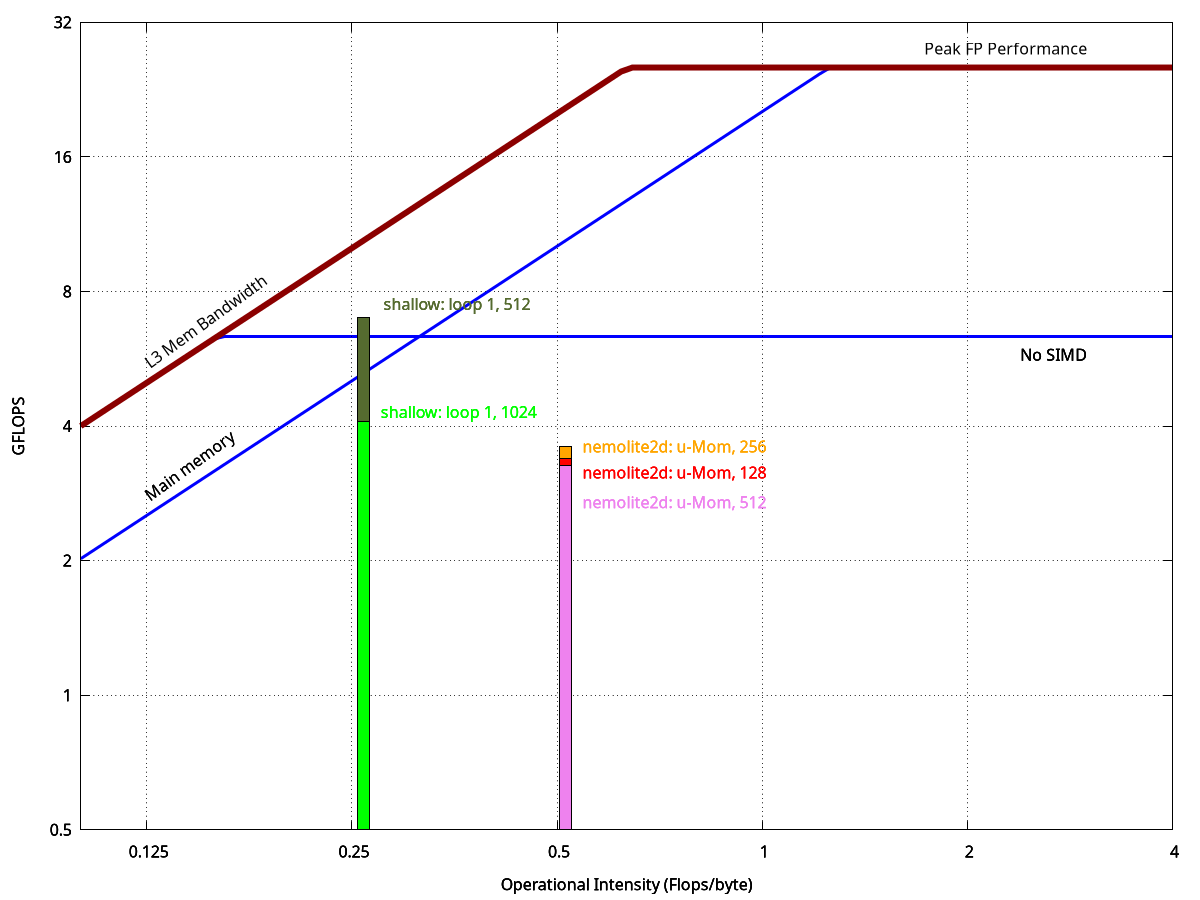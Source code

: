 # initial config
set term postscript eps enhanced color
set output 'roofline_archer.eps'
#set term pngcairo
#set output 'roofline.png'

set nokey
set grid layerdefault   linetype 0 linewidth 1.000,  linetype 0 linewidth 1.000

set xlabel "Operational Intensity (Flops/byte)"
set ylabel "GFLOPS"

# sets log base 2 scale for both axes
set logscale x 2
set logscale y 2

# label offsets
L_MEM_X=0.125
L_MEM_ANG=36

# range of each axis
MAX_X=4
MIN_Y=0.5
MAX_Y=32
set xrange [0.1:MAX_X]
set yrange [MIN_Y:MAX_Y]

# Kernel constants
# First loop nest of shallow has AI = 0.3 FLOP/byte
# Counting bytes from cache lines (i.e. 64 bytes per reference instead
# of just 8 bytes for a d.p. word) it is:
SHALLOW_LOOP1_AI = 0.26
# u-momentum kernel of nemolite2d has AI = 0.44 FLOP/byte
# Counting bytes from cache lines it is:
#NEMOLITE_MOM_AI = 0.38
# Using measured FLOP count it is:
NEMOLITE_MOM_AI = 0.514

# CPU CONSTANTS
# For single core of Xeon E5-2697 v2 (Archer), as measured with 
# the Intel MKL version of linpack. This is therefore using
# 256-bit AVX instructions (SIMD)
PEAK_GFLOPS=25.41
NUM_CORES=1

#ceilings
C_ALL_CORES		= 1
C_MUL_ADD_BAL	= NUM_CORES
# For Ivy Bridge, AVX registers are 256-bit and therefore can
# hold 4*64-bit double-precision reals. We therefore assume
# that peak, non-SIMD performance is 1/4 that of the performance
# obtained by Linpack
C_SIMD			= 4.0
C_ILP_ONLY		= 2 * C_SIMD

# MEM CONSTANTS
# For single core of Xeon E5-2697 v2 (Archer) as measured with 
# the 'DAXPY' result of STREAM2 with 200 repetitions
PEAK_MEM_BW=20.2
# L3 cache:
PEAK_L3_BW=40.0
PEAK_L2_BW=59.0
PEAK_L1_BW=132.0

NUM_CHANNELS=2
# first ceiling, without multiple memory channels
C_NO_MULTI_CHANNEL	= NUM_CHANNELS

# FUNCTIONS
mem_roof(x,peak)= x * peak
cpu_roof	= PEAK_GFLOPS
min(x, y)	= (x < y) ? x : y
max(x, y)       = (x > y) ? x : y

PEAK_BW = max(PEAK_MEM_BW,PEAK_L3_BW)

cpu_ceiling(x, y)	= min(mem_roof(x,PEAK_BW), y)
mem_ceiling(x)		= min(x, PEAK_GFLOPS)
roofline(x, y)		= cpu_ceiling(x, y)


# LINE STYLES
LINE_ROOF=1
LINE_CEIL=2
LINE_LOOP1_512=3
LINE_LOOP1_1024=4
LINE_MOM_512=5
LINE_MOM_256=6
LINE_MOM_128=7

# Width of the bars
BAR_WIDTH = 0.02

set style line LINE_ROOF	lt 1 lw 6 lc rgb "#8B0000"
set style line LINE_CEIL	lt 1 lw 3 lc rgb "blue"

LOOP1_512_COL = "dark-olivegreen"
LOOP1_1024_COL = "green"
MOM_512_COL = "violet"
MOM_256_COL = "orange"
MOM_128_COL = "red"

set style line LINE_LOOP1_512     lt 1 lc rgb LOOP1_512_COL
set style line LINE_LOOP1_1024    lt 1 lc rgb LOOP1_1024_COL
set style line LINE_MOM_512       lt 1 lc rgb MOM_512_COL
set style line LINE_MOM_256       lt 1 lc rgb MOM_256_COL
set style line LINE_MOM_128       lt 1 lc rgb MOM_128_COL

# PLOTS
set multiplot

# Bars for measured individual kernel performance

# From Shallow with the Cray compiler (as that's the best)
# Loop1 of shallow with 512^2 achieves 7.0 GFLOPS
set label 12 "shallow: loop 1, 512" at (SHALLOW_LOOP1_AI*1.07),7.5 front textcolor ls LINE_LOOP1_512
set object 1 rect from (1.0-BAR_WIDTH)*SHALLOW_LOOP1_AI,MIN_Y to (1.0+BAR_WIDTH)*SHALLOW_LOOP1_AI,7.0 back fc rgb LOOP1_512_COL fs solid

set label 13 "shallow: loop 1, 1024" at (SHALLOW_LOOP1_AI*1.06), 4.3 front textcolor ls LINE_LOOP1_1024
# Loop1 of shallow with 1024^2 achieves 4.1 GFLOPS
set object 2 rect from  (1.0-BAR_WIDTH)*SHALLOW_LOOP1_AI,MIN_Y to (1.0+BAR_WIDTH)*SHALLOW_LOOP1_AI,4.1 back fc rgb LOOP1_1024_COL fs solid

# From Nemolite2D with Intel compiler (as that's the fastest)

# 256 domain should fit within L3 cache
set label 14 "nemolite2d: u-Mom, 256" at (NEMOLITE_MOM_AI*1.06),3.6 front textcolor ls LINE_MOM_256
set object 3 rect from (1.0-BAR_WIDTH)*NEMOLITE_MOM_AI,MIN_Y to (1.0+BAR_WIDTH)*NEMOLITE_MOM_AI,3.6 back fc rgb MOM_256_COL fs solid

# 128 domain - not as fast as you'd expect
set label 15 "nemolite2d: u-Mom, 128" at (NEMOLITE_MOM_AI*1.06),3.15 front textcolor ls LINE_MOM_128
set object 4 rect from  (1.0-BAR_WIDTH)*NEMOLITE_MOM_AI,MIN_Y to (1.0+BAR_WIDTH)*NEMOLITE_MOM_AI,3.39 back fc rgb MOM_128_COL fs solid

# 512 domain ~spills from L3 cache to main memory
set label 11 "nemolite2d: u-Mom, 512" at (NEMOLITE_MOM_AI*1.06),2.7 front textcolor ls LINE_MOM_512
set object 5 rect from (1.0-BAR_WIDTH)*NEMOLITE_MOM_AI,MIN_Y to (1.0+BAR_WIDTH)*NEMOLITE_MOM_AI,3.26 back fc rgb MOM_512_COL fs solid

# CPU CEILINGS
# All cores (same as roofline)
#set label 3 "All cores used" at (MAX_X-1),(cpu_roof/1.1) right
#plot cpu_ceiling(x, cpu_roof / C_ALL_CORES) ls LINE_CEIL

# SIMD
set label 5 "No SIMD" at (MAX_X-1),((cpu_roof / C_SIMD)/1.1) right
plot cpu_ceiling(x, cpu_roof / C_SIMD) ls LINE_CEIL

# No parallelism
#set label 6 "ILP Only" at (MAX_X-1),((cpu_roof / C_ILP_ONLY)/1.1) right
#plot cpu_ceiling(x, cpu_roof / C_ILP_ONLY) ls LINE_CEIL

# MEM CEILINGS

set label 8 "Main memory" at (L_MEM_X),(mem_roof(L_MEM_X,PEAK_MEM_BW)*1.1) rotate by L_MEM_ANG
plot mem_ceiling(mem_roof(x,PEAK_MEM_BW)) ls LINE_CEIL

# ROOFLINE
set label 1 "Peak FP Performance" at (MAX_X-1),(PEAK_GFLOPS*1.1) right
set label 2 "L3 Mem Bandwidth" at L_MEM_X,mem_roof(L_MEM_X,PEAK_BW)*1.1 rotate by L_MEM_ANG
plot roofline(x, cpu_roof) ls LINE_ROOF

unset multiplot
